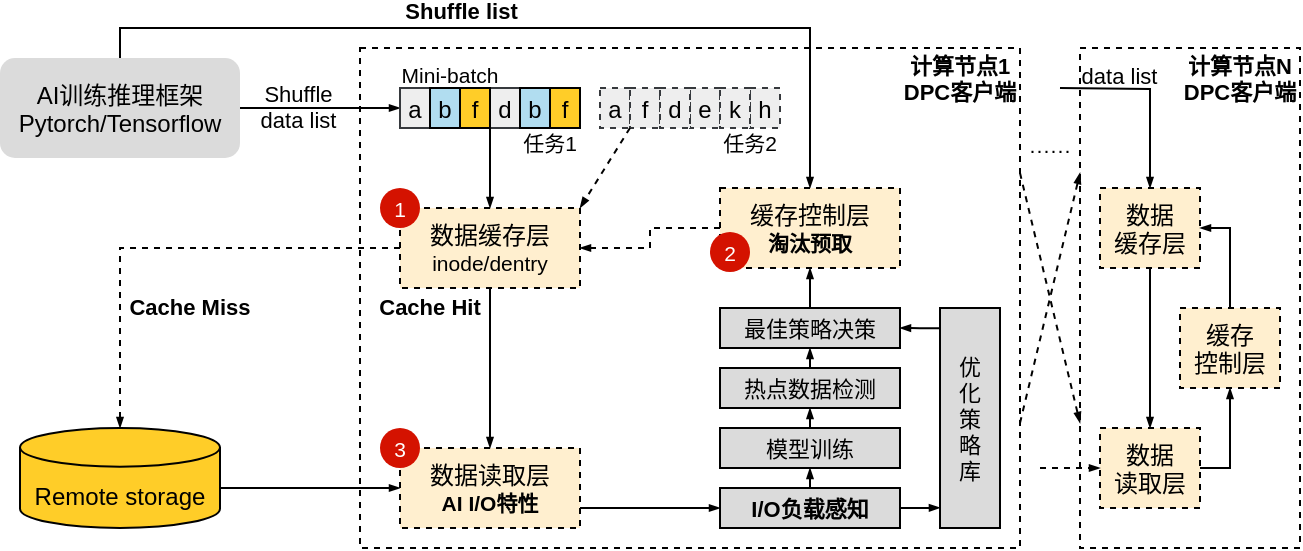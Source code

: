 <mxfile version="24.3.0" type="github">
  <diagram name="第 1 页" id="wNHHYVKB3M-TUg98brvx">
    <mxGraphModel dx="683" dy="372" grid="1" gridSize="10" guides="1" tooltips="1" connect="1" arrows="1" fold="1" page="1" pageScale="1" pageWidth="827" pageHeight="1169" math="1" shadow="0">
      <root>
        <mxCell id="0" />
        <mxCell id="1" parent="0" />
        <mxCell id="vrlTT0cc8bSnszCSpHDe-82" value="" style="rounded=0;fontFamily=Helvetica;fontSize=11;labelBackgroundColor=none;fillColor=none;dashed=1;" vertex="1" parent="1">
          <mxGeometry x="730" y="140" width="110" height="250" as="geometry" />
        </mxCell>
        <mxCell id="vrlTT0cc8bSnszCSpHDe-96" value="" style="rounded=0;orthogonalLoop=1;jettySize=auto;exitX=1;exitY=0.25;exitDx=0;exitDy=0;entryX=0;entryY=0.75;entryDx=0;entryDy=0;strokeColor=default;align=center;verticalAlign=middle;fontFamily=Helvetica;fontSize=11;fontColor=default;labelBackgroundColor=none;endArrow=blockThin;endFill=1;endSize=3;dashed=1;" edge="1" parent="1" source="vrlTT0cc8bSnszCSpHDe-77" target="vrlTT0cc8bSnszCSpHDe-82">
          <mxGeometry relative="1" as="geometry" />
        </mxCell>
        <mxCell id="vrlTT0cc8bSnszCSpHDe-97" value="" style="rounded=0;orthogonalLoop=1;jettySize=auto;exitX=1;exitY=0.75;exitDx=0;exitDy=0;entryX=0;entryY=0.25;entryDx=0;entryDy=0;strokeColor=default;align=center;verticalAlign=middle;fontFamily=Helvetica;fontSize=11;fontColor=default;labelBackgroundColor=none;endArrow=blockThin;endFill=1;endSize=3;dashed=1;" edge="1" parent="1" source="vrlTT0cc8bSnszCSpHDe-77" target="vrlTT0cc8bSnszCSpHDe-82">
          <mxGeometry relative="1" as="geometry" />
        </mxCell>
        <mxCell id="vrlTT0cc8bSnszCSpHDe-77" value="" style="rounded=0;fontFamily=Helvetica;fontSize=11;labelBackgroundColor=none;fillColor=none;dashed=1;movable=1;resizable=1;rotatable=1;deletable=1;editable=1;locked=0;connectable=1;" vertex="1" parent="1">
          <mxGeometry x="370" y="140" width="330" height="250" as="geometry" />
        </mxCell>
        <mxCell id="vrlTT0cc8bSnszCSpHDe-103" style="rounded=0;orthogonalLoop=1;jettySize=auto;html=1;entryX=0;entryY=0.5;entryDx=0;entryDy=0;strokeColor=default;align=center;verticalAlign=middle;fontFamily=Helvetica;fontSize=11;fontColor=default;labelBackgroundColor=none;endArrow=blockThin;endFill=1;endSize=3;exitX=1;exitY=0.6;exitDx=0;exitDy=0;exitPerimeter=0;" edge="1" parent="1" source="vrlTT0cc8bSnszCSpHDe-2" target="vrlTT0cc8bSnszCSpHDe-36">
          <mxGeometry relative="1" as="geometry">
            <mxPoint x="300" y="360" as="sourcePoint" />
          </mxGeometry>
        </mxCell>
        <mxCell id="vrlTT0cc8bSnszCSpHDe-2" value="Remote storage" style="shape=cylinder3;boundedLbl=1;backgroundOutline=1;size=9.667;fillColor=#ffcd28;gradientColor=none;strokeColor=#000000;" vertex="1" parent="1">
          <mxGeometry x="200" y="330" width="100" height="50" as="geometry" />
        </mxCell>
        <mxCell id="vrlTT0cc8bSnszCSpHDe-69" value="" style="edgeStyle=orthogonalEdgeStyle;rounded=0;orthogonalLoop=1;jettySize=auto;exitX=1;exitY=0.5;exitDx=0;exitDy=0;entryX=0;entryY=0.5;entryDx=0;entryDy=0;strokeColor=default;align=center;verticalAlign=middle;fontFamily=Helvetica;fontSize=11;fontColor=default;labelBackgroundColor=default;endArrow=blockThin;endFill=1;endSize=3;" edge="1" parent="1" source="vrlTT0cc8bSnszCSpHDe-3" target="vrlTT0cc8bSnszCSpHDe-5">
          <mxGeometry relative="1" as="geometry" />
        </mxCell>
        <mxCell id="vrlTT0cc8bSnszCSpHDe-70" value="Shuffle&#xa;data list&#xa;" style="edgeLabel;align=center;verticalAlign=middle;resizable=0;points=[];fontFamily=Helvetica;fontSize=11;fontColor=default;labelBackgroundColor=none;" vertex="1" connectable="0" parent="vrlTT0cc8bSnszCSpHDe-69">
          <mxGeometry x="0.354" y="1" relative="1" as="geometry">
            <mxPoint x="-25" y="6" as="offset" />
          </mxGeometry>
        </mxCell>
        <mxCell id="vrlTT0cc8bSnszCSpHDe-71" style="edgeStyle=orthogonalEdgeStyle;rounded=0;orthogonalLoop=1;jettySize=auto;html=1;exitX=0.5;exitY=0;exitDx=0;exitDy=0;entryX=0.5;entryY=0;entryDx=0;entryDy=0;strokeColor=default;align=center;verticalAlign=middle;fontFamily=Helvetica;fontSize=11;fontColor=default;labelBackgroundColor=default;endArrow=blockThin;endFill=1;endSize=3;" edge="1" parent="1" source="vrlTT0cc8bSnszCSpHDe-3" target="vrlTT0cc8bSnszCSpHDe-40">
          <mxGeometry relative="1" as="geometry">
            <Array as="points">
              <mxPoint x="250" y="130" />
              <mxPoint x="595" y="130" />
            </Array>
          </mxGeometry>
        </mxCell>
        <mxCell id="vrlTT0cc8bSnszCSpHDe-72" value="Shuffle list" style="edgeLabel;align=center;verticalAlign=bottom;resizable=0;points=[];fontFamily=Helvetica;fontSize=11;fontColor=default;labelBackgroundColor=none;fontStyle=1" vertex="1" connectable="0" parent="vrlTT0cc8bSnszCSpHDe-71">
          <mxGeometry x="0.23" y="2" relative="1" as="geometry">
            <mxPoint x="-85" y="2" as="offset" />
          </mxGeometry>
        </mxCell>
        <mxCell id="vrlTT0cc8bSnszCSpHDe-3" value="AI训练推理框架&#xa;Pytorch/Tensorflow" style="rounded=1;verticalAlign=middle;fillColor=#DBDBDB;strokeColor=none;" vertex="1" parent="1">
          <mxGeometry x="190" y="145" width="120" height="50" as="geometry" />
        </mxCell>
        <mxCell id="vrlTT0cc8bSnszCSpHDe-32" value="" style="group;fontSize=12;" vertex="1" connectable="0" parent="1">
          <mxGeometry x="390" y="160" width="90" height="40" as="geometry" />
        </mxCell>
        <mxCell id="vrlTT0cc8bSnszCSpHDe-5" value="a" style="fillColor=#eeeeee;strokeColor=#36393d;" vertex="1" parent="vrlTT0cc8bSnszCSpHDe-32">
          <mxGeometry width="15" height="20" as="geometry" />
        </mxCell>
        <mxCell id="vrlTT0cc8bSnszCSpHDe-6" value="b" style="fillColor=#b1ddf0;strokeColor=#000000;" vertex="1" parent="vrlTT0cc8bSnszCSpHDe-32">
          <mxGeometry x="15" width="15" height="20" as="geometry" />
        </mxCell>
        <mxCell id="vrlTT0cc8bSnszCSpHDe-9" value="d" style="fillColor=#eeeeee;strokeColor=#36393d;" vertex="1" parent="vrlTT0cc8bSnszCSpHDe-32">
          <mxGeometry x="45" width="15" height="20" as="geometry" />
        </mxCell>
        <mxCell id="vrlTT0cc8bSnszCSpHDe-10" value="f" style="fillColor=#ffcd28;strokeColor=#000000;gradientColor=none;" vertex="1" parent="vrlTT0cc8bSnszCSpHDe-32">
          <mxGeometry x="30" width="15" height="20" as="geometry" />
        </mxCell>
        <mxCell id="vrlTT0cc8bSnszCSpHDe-11" value="f" style="fillColor=#ffcd28;strokeColor=#000000;gradientColor=none;" vertex="1" parent="vrlTT0cc8bSnszCSpHDe-32">
          <mxGeometry x="75" width="15" height="20" as="geometry" />
        </mxCell>
        <mxCell id="vrlTT0cc8bSnszCSpHDe-12" value="b" style="fillColor=#b1ddf0;strokeColor=#000000;" vertex="1" parent="vrlTT0cc8bSnszCSpHDe-32">
          <mxGeometry x="60" width="15" height="20" as="geometry" />
        </mxCell>
        <mxCell id="vrlTT0cc8bSnszCSpHDe-25" value="任务1" style="text;strokeColor=none;align=center;fillColor=none;verticalAlign=middle;rounded=0;fontSize=10.5;" vertex="1" parent="vrlTT0cc8bSnszCSpHDe-32">
          <mxGeometry x="60" y="22" width="30" height="10" as="geometry" />
        </mxCell>
        <mxCell id="vrlTT0cc8bSnszCSpHDe-34" value="" style="group" vertex="1" connectable="0" parent="1">
          <mxGeometry x="490" y="160" width="90" height="40" as="geometry" />
        </mxCell>
        <mxCell id="vrlTT0cc8bSnszCSpHDe-19" value="a" style="dashed=1;fillColor=#eeeeee;strokeColor=#36393d;" vertex="1" parent="vrlTT0cc8bSnszCSpHDe-34">
          <mxGeometry width="15" height="20" as="geometry" />
        </mxCell>
        <mxCell id="vrlTT0cc8bSnszCSpHDe-20" value="f" style="dashed=1;fillColor=#eeeeee;strokeColor=#36393d;" vertex="1" parent="vrlTT0cc8bSnszCSpHDe-34">
          <mxGeometry x="15" width="15" height="20" as="geometry" />
        </mxCell>
        <mxCell id="vrlTT0cc8bSnszCSpHDe-21" value="e" style="dashed=1;fillColor=#eeeeee;strokeColor=#36393d;" vertex="1" parent="vrlTT0cc8bSnszCSpHDe-34">
          <mxGeometry x="45" width="15" height="20" as="geometry" />
        </mxCell>
        <mxCell id="vrlTT0cc8bSnszCSpHDe-22" value="d" style="dashed=1;fillColor=#eeeeee;strokeColor=#36393d;" vertex="1" parent="vrlTT0cc8bSnszCSpHDe-34">
          <mxGeometry x="30" width="15" height="20" as="geometry" />
        </mxCell>
        <mxCell id="vrlTT0cc8bSnszCSpHDe-23" value="h" style="dashed=1;fillColor=#eeeeee;strokeColor=#36393d;" vertex="1" parent="vrlTT0cc8bSnszCSpHDe-34">
          <mxGeometry x="75" width="15" height="20" as="geometry" />
        </mxCell>
        <mxCell id="vrlTT0cc8bSnszCSpHDe-24" value="k" style="dashed=1;fillColor=#eeeeee;strokeColor=#36393d;" vertex="1" parent="vrlTT0cc8bSnszCSpHDe-34">
          <mxGeometry x="60" width="15" height="20" as="geometry" />
        </mxCell>
        <mxCell id="vrlTT0cc8bSnszCSpHDe-26" value="任务2" style="text;strokeColor=none;align=center;fillColor=none;verticalAlign=middle;rounded=0;fontSize=10.5;" vertex="1" parent="vrlTT0cc8bSnszCSpHDe-34">
          <mxGeometry x="60" y="22" width="30" height="10" as="geometry" />
        </mxCell>
        <mxCell id="vrlTT0cc8bSnszCSpHDe-38" value="" style="group;fillColor=#FFEFCF;" vertex="1" connectable="0" parent="1">
          <mxGeometry x="390" y="340" width="90" height="40" as="geometry" />
        </mxCell>
        <mxCell id="vrlTT0cc8bSnszCSpHDe-36" value="数据读取层" style="rounded=0;dashed=1;fillColor=#FFEFCF;strokeColor=#000000;fontStyle=0;verticalAlign=top;" vertex="1" parent="vrlTT0cc8bSnszCSpHDe-38">
          <mxGeometry width="90" height="40" as="geometry" />
        </mxCell>
        <mxCell id="vrlTT0cc8bSnszCSpHDe-37" value="AI I/O特性" style="text;strokeColor=none;align=center;fillColor=#FFEFCF;verticalAlign=middle;rounded=0;fontStyle=1;fontSize=10.5;" vertex="1" parent="vrlTT0cc8bSnszCSpHDe-38">
          <mxGeometry x="15" y="22" width="60" height="10" as="geometry" />
        </mxCell>
        <mxCell id="vrlTT0cc8bSnszCSpHDe-105" value="3" style="ellipse;aspect=fixed;fontFamily=Helvetica;fontSize=10.5;fontColor=#ffffff;labelBackgroundColor=none;fillColor=#D41200;strokeColor=none;" vertex="1" parent="vrlTT0cc8bSnszCSpHDe-38">
          <mxGeometry x="-10" y="-10" width="20" height="20" as="geometry" />
        </mxCell>
        <mxCell id="vrlTT0cc8bSnszCSpHDe-39" value="" style="group;fillColor=#FFEFCF;" vertex="1" connectable="0" parent="1">
          <mxGeometry x="550" y="210" width="90" height="40" as="geometry" />
        </mxCell>
        <mxCell id="vrlTT0cc8bSnszCSpHDe-40" value="缓存控制层" style="rounded=0;dashed=1;fillColor=#FFEFCF;strokeColor=#000000;fontStyle=0;verticalAlign=top;" vertex="1" parent="vrlTT0cc8bSnszCSpHDe-39">
          <mxGeometry width="90" height="40" as="geometry" />
        </mxCell>
        <mxCell id="vrlTT0cc8bSnszCSpHDe-41" value="淘汰预取" style="text;strokeColor=none;align=center;fillColor=#FFEFCF;verticalAlign=middle;rounded=0;fontStyle=1;fontSize=10.5;" vertex="1" parent="vrlTT0cc8bSnszCSpHDe-39">
          <mxGeometry x="15" y="22" width="60" height="10" as="geometry" />
        </mxCell>
        <mxCell id="vrlTT0cc8bSnszCSpHDe-106" value="2" style="ellipse;aspect=fixed;fontFamily=Helvetica;fontSize=10.5;fontColor=#ffffff;labelBackgroundColor=none;fillColor=#D41200;strokeColor=none;" vertex="1" parent="vrlTT0cc8bSnszCSpHDe-39">
          <mxGeometry x="-5" y="22" width="20" height="20" as="geometry" />
        </mxCell>
        <mxCell id="vrlTT0cc8bSnszCSpHDe-42" value="" style="group;fillColor=#FFEFCF;" vertex="1" connectable="0" parent="1">
          <mxGeometry x="390" y="220" width="90" height="40" as="geometry" />
        </mxCell>
        <mxCell id="vrlTT0cc8bSnszCSpHDe-43" value="数据缓存层" style="rounded=0;dashed=1;fillColor=#FFEFCF;strokeColor=#000000;fontStyle=0;verticalAlign=top;" vertex="1" parent="vrlTT0cc8bSnszCSpHDe-42">
          <mxGeometry width="90" height="40" as="geometry" />
        </mxCell>
        <mxCell id="vrlTT0cc8bSnszCSpHDe-44" value="inode/dentry" style="text;strokeColor=none;align=center;fillColor=#FFEFCF;verticalAlign=middle;rounded=0;fontStyle=0;fontSize=10.5;" vertex="1" parent="vrlTT0cc8bSnszCSpHDe-42">
          <mxGeometry x="15" y="22" width="60" height="10" as="geometry" />
        </mxCell>
        <mxCell id="vrlTT0cc8bSnszCSpHDe-104" value="1" style="ellipse;aspect=fixed;fontFamily=Helvetica;fontSize=10.5;fontColor=#ffffff;labelBackgroundColor=none;fillColor=#D41200;strokeColor=none;" vertex="1" parent="vrlTT0cc8bSnszCSpHDe-42">
          <mxGeometry x="-10" y="-10" width="20" height="20" as="geometry" />
        </mxCell>
        <mxCell id="vrlTT0cc8bSnszCSpHDe-45" value="" style="edgeStyle=orthogonalEdgeStyle;rounded=0;orthogonalLoop=1;jettySize=auto;exitX=0;exitY=1;exitDx=0;exitDy=0;entryX=0.5;entryY=0;entryDx=0;entryDy=0;endArrow=blockThin;endFill=1;endSize=3;" edge="1" parent="1" source="vrlTT0cc8bSnszCSpHDe-9" target="vrlTT0cc8bSnszCSpHDe-43">
          <mxGeometry relative="1" as="geometry" />
        </mxCell>
        <mxCell id="vrlTT0cc8bSnszCSpHDe-46" value="" style="edgeStyle=orthogonalEdgeStyle;rounded=0;orthogonalLoop=1;jettySize=auto;exitX=0.5;exitY=1;exitDx=0;exitDy=0;entryX=0.5;entryY=0;entryDx=0;entryDy=0;strokeColor=default;align=center;verticalAlign=middle;fontFamily=Helvetica;fontSize=11;fontColor=default;labelBackgroundColor=default;endArrow=blockThin;endFill=1;endSize=3;" edge="1" parent="1" source="vrlTT0cc8bSnszCSpHDe-43" target="vrlTT0cc8bSnszCSpHDe-36">
          <mxGeometry relative="1" as="geometry" />
        </mxCell>
        <mxCell id="vrlTT0cc8bSnszCSpHDe-47" value="" style="edgeStyle=orthogonalEdgeStyle;rounded=0;orthogonalLoop=1;jettySize=auto;exitX=0;exitY=0.5;exitDx=0;exitDy=0;entryX=1;entryY=0.5;entryDx=0;entryDy=0;strokeColor=default;align=center;verticalAlign=middle;fontFamily=Helvetica;fontSize=11;fontColor=default;labelBackgroundColor=default;endArrow=blockThin;endFill=1;endSize=3;dashed=1;" edge="1" parent="1" source="vrlTT0cc8bSnszCSpHDe-40" target="vrlTT0cc8bSnszCSpHDe-43">
          <mxGeometry relative="1" as="geometry" />
        </mxCell>
        <mxCell id="vrlTT0cc8bSnszCSpHDe-48" value="" style="rounded=0;orthogonalLoop=1;jettySize=auto;exitX=0;exitY=1;exitDx=0;exitDy=0;entryX=1;entryY=0;entryDx=0;entryDy=0;strokeColor=default;align=center;verticalAlign=middle;fontFamily=Helvetica;fontSize=11;fontColor=default;labelBackgroundColor=default;endArrow=blockThin;endFill=1;endSize=3;dashed=1;" edge="1" parent="1" source="vrlTT0cc8bSnszCSpHDe-20" target="vrlTT0cc8bSnszCSpHDe-43">
          <mxGeometry relative="1" as="geometry" />
        </mxCell>
        <mxCell id="vrlTT0cc8bSnszCSpHDe-49" value="" style="edgeStyle=orthogonalEdgeStyle;rounded=0;orthogonalLoop=1;jettySize=auto;exitX=0;exitY=0.5;exitDx=0;exitDy=0;entryX=0.5;entryY=0;entryDx=0;entryDy=0;entryPerimeter=0;strokeColor=default;align=center;verticalAlign=middle;fontFamily=Helvetica;fontSize=11;fontColor=default;labelBackgroundColor=default;endArrow=blockThin;endFill=1;endSize=3;dashed=1;" edge="1" parent="1" source="vrlTT0cc8bSnszCSpHDe-43" target="vrlTT0cc8bSnszCSpHDe-2">
          <mxGeometry relative="1" as="geometry" />
        </mxCell>
        <mxCell id="vrlTT0cc8bSnszCSpHDe-50" value="Cache Hit" style="text;strokeColor=none;align=center;fillColor=none;verticalAlign=middle;rounded=0;fontFamily=Helvetica;fontSize=11;fontColor=default;labelBackgroundColor=none;fontStyle=1" vertex="1" parent="1">
          <mxGeometry x="380" y="264" width="50" height="10" as="geometry" />
        </mxCell>
        <mxCell id="vrlTT0cc8bSnszCSpHDe-51" value="Cache Miss" style="text;strokeColor=none;align=center;fillColor=none;verticalAlign=middle;rounded=0;fontFamily=Helvetica;fontSize=11;fontColor=default;labelBackgroundColor=none;fontStyle=1" vertex="1" parent="1">
          <mxGeometry x="255" y="264" width="60" height="10" as="geometry" />
        </mxCell>
        <mxCell id="vrlTT0cc8bSnszCSpHDe-62" value="" style="edgeStyle=orthogonalEdgeStyle;rounded=0;orthogonalLoop=1;jettySize=auto;exitX=0.5;exitY=0;exitDx=0;exitDy=0;entryX=0.5;entryY=1;entryDx=0;entryDy=0;strokeColor=default;align=center;verticalAlign=middle;fontFamily=Helvetica;fontSize=11;fontColor=default;labelBackgroundColor=default;endArrow=blockThin;endFill=1;endSize=3;" edge="1" parent="1" source="vrlTT0cc8bSnszCSpHDe-53" target="vrlTT0cc8bSnszCSpHDe-61">
          <mxGeometry relative="1" as="geometry" />
        </mxCell>
        <mxCell id="vrlTT0cc8bSnszCSpHDe-53" value="I/O负载感知" style="rounded=0;fontFamily=Helvetica;fontSize=11;fontColor=default;labelBackgroundColor=none;fillColor=#DBDBDB;fontStyle=1" vertex="1" parent="1">
          <mxGeometry x="550" y="360" width="90" height="20" as="geometry" />
        </mxCell>
        <mxCell id="vrlTT0cc8bSnszCSpHDe-67" value="" style="edgeStyle=orthogonalEdgeStyle;rounded=0;orthogonalLoop=1;jettySize=auto;exitX=0.5;exitY=0;exitDx=0;exitDy=0;entryX=0.5;entryY=1;entryDx=0;entryDy=0;strokeColor=default;align=center;verticalAlign=middle;fontFamily=Helvetica;fontSize=11;fontColor=default;labelBackgroundColor=default;endArrow=blockThin;endFill=1;endSize=3;" edge="1" parent="1" source="vrlTT0cc8bSnszCSpHDe-61" target="vrlTT0cc8bSnszCSpHDe-64">
          <mxGeometry relative="1" as="geometry" />
        </mxCell>
        <mxCell id="vrlTT0cc8bSnszCSpHDe-61" value="模型训练" style="rounded=0;fontFamily=Helvetica;fontSize=11;fontColor=default;labelBackgroundColor=none;fillColor=#DBDBDB;" vertex="1" parent="1">
          <mxGeometry x="550" y="330" width="90" height="20" as="geometry" />
        </mxCell>
        <mxCell id="vrlTT0cc8bSnszCSpHDe-63" value="" style="edgeStyle=orthogonalEdgeStyle;rounded=0;orthogonalLoop=1;jettySize=auto;exitX=0.5;exitY=0;exitDx=0;exitDy=0;entryX=0.5;entryY=1;entryDx=0;entryDy=0;strokeColor=default;align=center;verticalAlign=middle;fontFamily=Helvetica;fontSize=11;fontColor=default;labelBackgroundColor=default;endArrow=blockThin;endFill=1;endSize=3;" edge="1" parent="1" source="vrlTT0cc8bSnszCSpHDe-64" target="vrlTT0cc8bSnszCSpHDe-65">
          <mxGeometry relative="1" as="geometry" />
        </mxCell>
        <mxCell id="vrlTT0cc8bSnszCSpHDe-64" value="热点数据检测" style="rounded=0;fontFamily=Helvetica;fontSize=11;fontColor=default;labelBackgroundColor=none;fillColor=#DBDBDB;" vertex="1" parent="1">
          <mxGeometry x="550" y="300" width="90" height="20" as="geometry" />
        </mxCell>
        <mxCell id="vrlTT0cc8bSnszCSpHDe-66" value="" style="edgeStyle=orthogonalEdgeStyle;rounded=0;orthogonalLoop=1;jettySize=auto;exitX=0.5;exitY=0;exitDx=0;exitDy=0;entryX=0.5;entryY=1;entryDx=0;entryDy=0;strokeColor=default;align=center;verticalAlign=middle;fontFamily=Helvetica;fontSize=11;fontColor=default;labelBackgroundColor=default;endArrow=blockThin;endFill=1;endSize=3;" edge="1" parent="1" source="vrlTT0cc8bSnszCSpHDe-65" target="vrlTT0cc8bSnszCSpHDe-40">
          <mxGeometry relative="1" as="geometry" />
        </mxCell>
        <mxCell id="vrlTT0cc8bSnszCSpHDe-65" value="最佳策略决策" style="rounded=0;fontFamily=Helvetica;fontSize=11;fontColor=default;labelBackgroundColor=none;fillColor=#DBDBDB;" vertex="1" parent="1">
          <mxGeometry x="550" y="270" width="90" height="20" as="geometry" />
        </mxCell>
        <mxCell id="vrlTT0cc8bSnszCSpHDe-68" value="" style="edgeStyle=orthogonalEdgeStyle;rounded=0;orthogonalLoop=1;jettySize=auto;exitX=1;exitY=0.75;exitDx=0;exitDy=0;entryX=0;entryY=0.5;entryDx=0;entryDy=0;strokeColor=default;align=center;verticalAlign=middle;fontFamily=Helvetica;fontSize=11;fontColor=default;labelBackgroundColor=default;endArrow=blockThin;endFill=1;endSize=3;" edge="1" parent="1" source="vrlTT0cc8bSnszCSpHDe-36" target="vrlTT0cc8bSnszCSpHDe-53">
          <mxGeometry relative="1" as="geometry" />
        </mxCell>
        <mxCell id="vrlTT0cc8bSnszCSpHDe-73" value="Mini-batch" style="text;strokeColor=none;align=center;fillColor=none;verticalAlign=middle;rounded=0;fontFamily=Helvetica;fontSize=10.5;fontColor=default;labelBackgroundColor=none;" vertex="1" parent="1">
          <mxGeometry x="390" y="148" width="50" height="10" as="geometry" />
        </mxCell>
        <mxCell id="vrlTT0cc8bSnszCSpHDe-74" value="优&#xa;化&#xa;策&#xa;略&#xa;库" style="rounded=0;fontFamily=Helvetica;fontSize=11;fontColor=default;labelBackgroundColor=none;fillColor=#DBDBDB;" vertex="1" parent="1">
          <mxGeometry x="660" y="270" width="30" height="110" as="geometry" />
        </mxCell>
        <mxCell id="vrlTT0cc8bSnszCSpHDe-75" value="" style="endArrow=blockThin;rounded=0;strokeColor=default;align=center;verticalAlign=middle;fontFamily=Helvetica;fontSize=11;fontColor=default;labelBackgroundColor=default;edgeStyle=orthogonalEdgeStyle;endSize=3;exitX=0.004;exitY=0.092;exitDx=0;exitDy=0;exitPerimeter=0;entryX=1;entryY=0.5;entryDx=0;entryDy=0;endFill=1;" edge="1" parent="1" source="vrlTT0cc8bSnszCSpHDe-74" target="vrlTT0cc8bSnszCSpHDe-65">
          <mxGeometry width="50" height="50" relative="1" as="geometry">
            <mxPoint x="600.12" y="280" as="sourcePoint" />
            <mxPoint x="550.12" y="230" as="targetPoint" />
          </mxGeometry>
        </mxCell>
        <mxCell id="vrlTT0cc8bSnszCSpHDe-76" value="" style="endArrow=blockThin;rounded=0;strokeColor=default;align=center;verticalAlign=middle;fontFamily=Helvetica;fontSize=11;fontColor=default;labelBackgroundColor=default;edgeStyle=orthogonalEdgeStyle;endSize=3;exitX=1;exitY=0.5;exitDx=0;exitDy=0;entryX=-0.001;entryY=0.908;entryDx=0;entryDy=0;endFill=1;entryPerimeter=0;" edge="1" parent="1" source="vrlTT0cc8bSnszCSpHDe-53" target="vrlTT0cc8bSnszCSpHDe-74">
          <mxGeometry width="50" height="50" relative="1" as="geometry">
            <mxPoint x="669" y="290" as="sourcePoint" />
            <mxPoint x="650" y="290" as="targetPoint" />
          </mxGeometry>
        </mxCell>
        <mxCell id="vrlTT0cc8bSnszCSpHDe-78" value="计算节点1&#xa;DPC客户端" style="text;strokeColor=none;align=center;fillColor=none;verticalAlign=middle;rounded=0;fontFamily=Helvetica;fontSize=11;fontColor=default;labelBackgroundColor=none;fontStyle=1" vertex="1" parent="1">
          <mxGeometry x="640" y="140" width="60" height="30" as="geometry" />
        </mxCell>
        <mxCell id="vrlTT0cc8bSnszCSpHDe-83" value="计算节点N&#xa;DPC客户端" style="text;strokeColor=none;align=center;fillColor=none;verticalAlign=middle;rounded=0;fontFamily=Helvetica;fontSize=11;fontColor=default;labelBackgroundColor=none;fontStyle=1" vertex="1" parent="1">
          <mxGeometry x="780" y="140" width="60" height="30" as="geometry" />
        </mxCell>
        <mxCell id="vrlTT0cc8bSnszCSpHDe-84" value="" style="group;fillColor=#FFEFCF;verticalAlign=middle;" vertex="1" connectable="0" parent="1">
          <mxGeometry x="740" y="330" width="50" height="40" as="geometry" />
        </mxCell>
        <mxCell id="vrlTT0cc8bSnszCSpHDe-85" value="数据&#xa;读取层" style="rounded=0;dashed=1;fillColor=#FFEFCF;strokeColor=#000000;fontStyle=0;verticalAlign=middle;" vertex="1" parent="vrlTT0cc8bSnszCSpHDe-84">
          <mxGeometry width="50" height="40" as="geometry" />
        </mxCell>
        <mxCell id="vrlTT0cc8bSnszCSpHDe-87" value="" style="group;fillColor=#FFEFCF;verticalAlign=middle;" vertex="1" connectable="0" parent="1">
          <mxGeometry x="780" y="270" width="50" height="40" as="geometry" />
        </mxCell>
        <mxCell id="vrlTT0cc8bSnszCSpHDe-88" value="缓存&#xa;控制层" style="rounded=0;dashed=1;fillColor=#FFEFCF;strokeColor=#000000;fontStyle=0;verticalAlign=middle;" vertex="1" parent="vrlTT0cc8bSnszCSpHDe-87">
          <mxGeometry width="50" height="40" as="geometry" />
        </mxCell>
        <mxCell id="vrlTT0cc8bSnszCSpHDe-89" value="" style="group;fillColor=#FFEFCF;verticalAlign=middle;" vertex="1" connectable="0" parent="1">
          <mxGeometry x="740" y="210" width="50" height="40" as="geometry" />
        </mxCell>
        <mxCell id="vrlTT0cc8bSnszCSpHDe-90" value="数据&#xa;缓存层" style="rounded=0;dashed=1;fillColor=#FFEFCF;strokeColor=#000000;fontStyle=0;verticalAlign=middle;" vertex="1" parent="vrlTT0cc8bSnszCSpHDe-89">
          <mxGeometry width="50" height="40" as="geometry" />
        </mxCell>
        <mxCell id="vrlTT0cc8bSnszCSpHDe-91" value="" style="edgeStyle=orthogonalEdgeStyle;rounded=0;orthogonalLoop=1;jettySize=auto;exitX=0.5;exitY=1;exitDx=0;exitDy=0;entryX=0.5;entryY=0;entryDx=0;entryDy=0;strokeColor=default;align=center;verticalAlign=middle;fontFamily=Helvetica;fontSize=11;fontColor=default;labelBackgroundColor=none;endArrow=blockThin;endFill=1;endSize=3;" edge="1" parent="1" source="vrlTT0cc8bSnszCSpHDe-90" target="vrlTT0cc8bSnszCSpHDe-85">
          <mxGeometry relative="1" as="geometry" />
        </mxCell>
        <mxCell id="vrlTT0cc8bSnszCSpHDe-92" value="" style="edgeStyle=orthogonalEdgeStyle;rounded=0;orthogonalLoop=1;jettySize=auto;exitX=1;exitY=0.5;exitDx=0;exitDy=0;entryX=0.5;entryY=1;entryDx=0;entryDy=0;strokeColor=default;align=center;verticalAlign=middle;fontFamily=Helvetica;fontSize=11;fontColor=default;labelBackgroundColor=none;endArrow=blockThin;endFill=1;endSize=3;" edge="1" parent="1" source="vrlTT0cc8bSnszCSpHDe-85" target="vrlTT0cc8bSnszCSpHDe-88">
          <mxGeometry relative="1" as="geometry">
            <Array as="points">
              <mxPoint x="805" y="350" />
            </Array>
          </mxGeometry>
        </mxCell>
        <mxCell id="vrlTT0cc8bSnszCSpHDe-93" value="" style="edgeStyle=orthogonalEdgeStyle;rounded=0;orthogonalLoop=1;jettySize=auto;exitX=0.5;exitY=0;exitDx=0;exitDy=0;entryX=1;entryY=0.5;entryDx=0;entryDy=0;strokeColor=default;align=center;verticalAlign=middle;fontFamily=Helvetica;fontSize=11;fontColor=default;labelBackgroundColor=default;endArrow=blockThin;endFill=1;endSize=3;" edge="1" parent="1" source="vrlTT0cc8bSnszCSpHDe-88" target="vrlTT0cc8bSnszCSpHDe-90">
          <mxGeometry relative="1" as="geometry">
            <Array as="points">
              <mxPoint x="805" y="230" />
            </Array>
          </mxGeometry>
        </mxCell>
        <mxCell id="vrlTT0cc8bSnszCSpHDe-94" value="" style="endArrow=blockThin;rounded=0;strokeColor=default;align=center;verticalAlign=middle;fontFamily=Helvetica;fontSize=11;fontColor=default;labelBackgroundColor=none;edgeStyle=orthogonalEdgeStyle;endSize=3;entryX=0.5;entryY=0;entryDx=0;entryDy=0;endFill=1;" edge="1" parent="1" target="vrlTT0cc8bSnszCSpHDe-90">
          <mxGeometry width="50" height="50" relative="1" as="geometry">
            <mxPoint x="720" y="160" as="sourcePoint" />
            <mxPoint x="770" y="110" as="targetPoint" />
          </mxGeometry>
        </mxCell>
        <mxCell id="vrlTT0cc8bSnszCSpHDe-95" value="data list" style="edgeLabel;align=center;verticalAlign=bottom;resizable=0;points=[];fontFamily=Helvetica;fontSize=11;fontColor=default;labelBackgroundColor=none;" vertex="1" connectable="0" parent="vrlTT0cc8bSnszCSpHDe-94">
          <mxGeometry x="-0.289" relative="1" as="geometry">
            <mxPoint x="-4" y="2" as="offset" />
          </mxGeometry>
        </mxCell>
        <mxCell id="vrlTT0cc8bSnszCSpHDe-98" value="······" style="text;strokeColor=none;align=center;fillColor=none;verticalAlign=middle;rounded=0;fontFamily=Helvetica;fontSize=10.5;fontColor=default;labelBackgroundColor=none;" vertex="1" parent="1">
          <mxGeometry x="705" y="185" width="20" height="10" as="geometry" />
        </mxCell>
        <mxCell id="vrlTT0cc8bSnszCSpHDe-99" value="" style="endArrow=blockThin;rounded=0;strokeColor=default;align=center;verticalAlign=middle;fontFamily=Helvetica;fontSize=11;fontColor=default;labelBackgroundColor=none;endSize=3;entryX=0;entryY=0.5;entryDx=0;entryDy=0;endFill=1;dashed=1;" edge="1" parent="1" target="vrlTT0cc8bSnszCSpHDe-85">
          <mxGeometry width="50" height="50" relative="1" as="geometry">
            <mxPoint x="710" y="350" as="sourcePoint" />
            <mxPoint x="760" y="400" as="targetPoint" />
          </mxGeometry>
        </mxCell>
      </root>
    </mxGraphModel>
  </diagram>
</mxfile>
